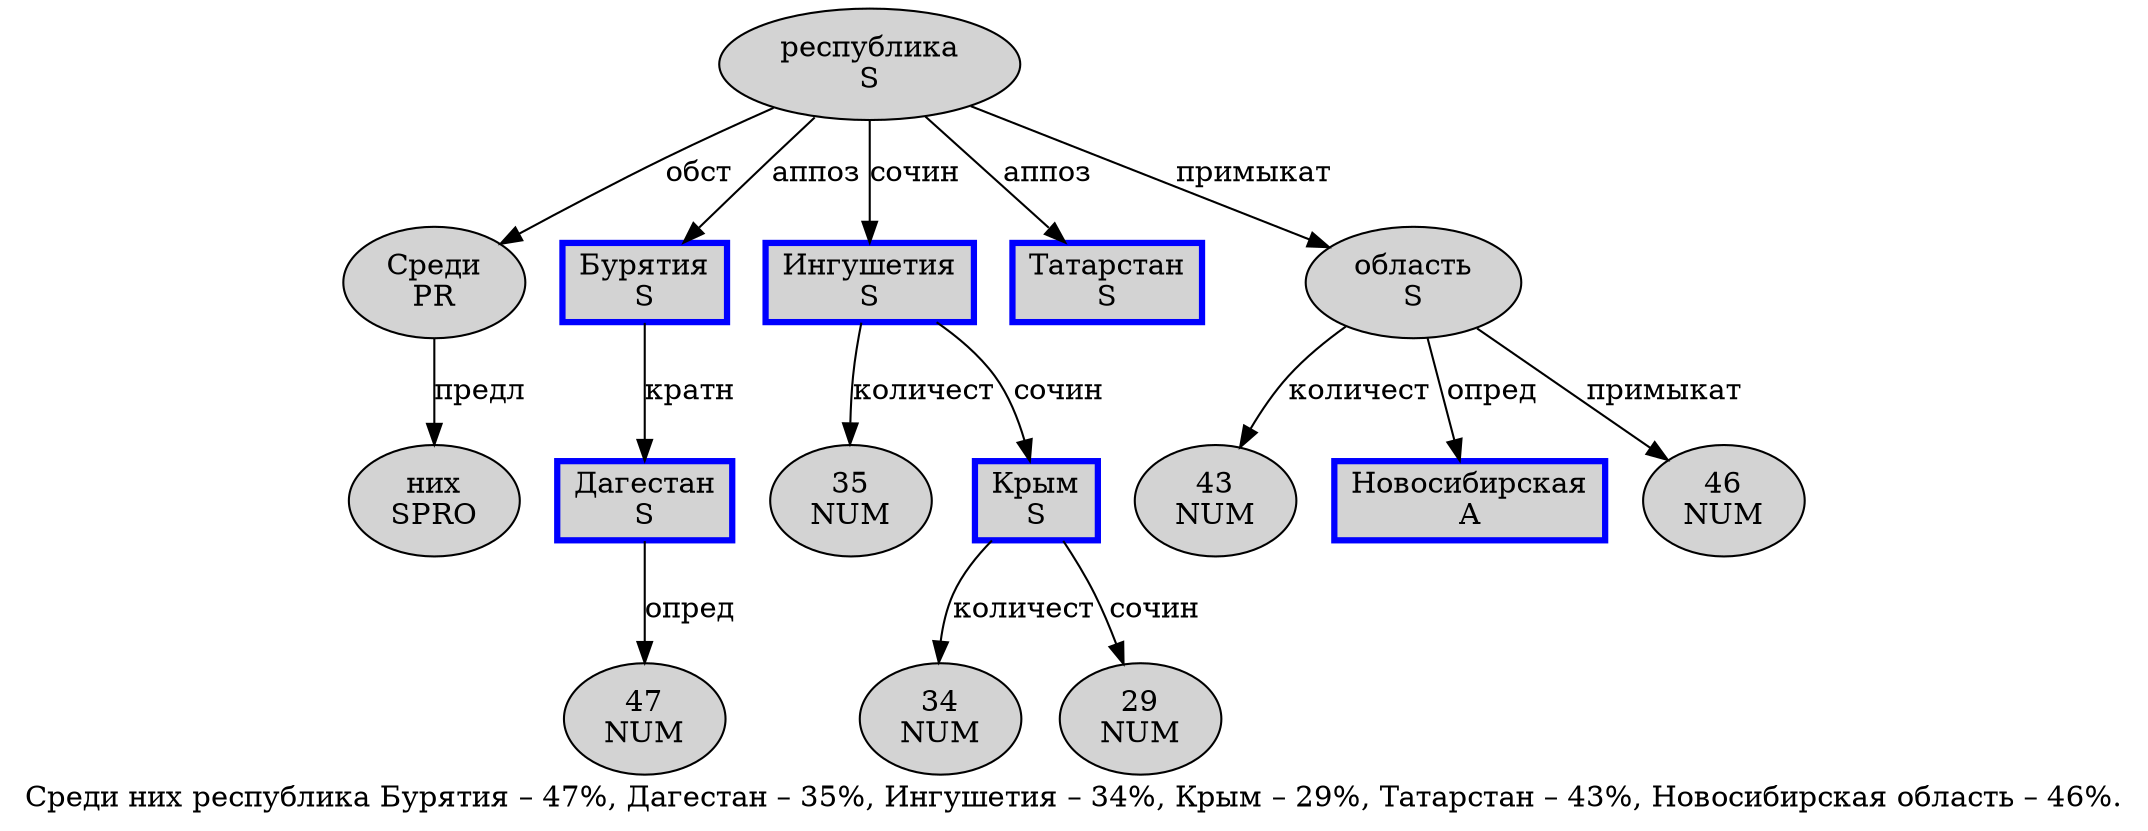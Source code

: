 digraph SENTENCE_788 {
	graph [label="Среди них республика Бурятия – 47%, Дагестан – 35%, Ингушетия – 34%, Крым – 29%, Татарстан – 43%, Новосибирская область – 46%."]
	node [style=filled]
		0 [label="Среди
PR" color="" fillcolor=lightgray penwidth=1 shape=ellipse]
		1 [label="них
SPRO" color="" fillcolor=lightgray penwidth=1 shape=ellipse]
		2 [label="республика
S" color="" fillcolor=lightgray penwidth=1 shape=ellipse]
		3 [label="Бурятия
S" color=blue fillcolor=lightgray penwidth=3 shape=box]
		5 [label="47
NUM" color="" fillcolor=lightgray penwidth=1 shape=ellipse]
		8 [label="Дагестан
S" color=blue fillcolor=lightgray penwidth=3 shape=box]
		10 [label="35
NUM" color="" fillcolor=lightgray penwidth=1 shape=ellipse]
		13 [label="Ингушетия
S" color=blue fillcolor=lightgray penwidth=3 shape=box]
		15 [label="34
NUM" color="" fillcolor=lightgray penwidth=1 shape=ellipse]
		18 [label="Крым
S" color=blue fillcolor=lightgray penwidth=3 shape=box]
		20 [label="29
NUM" color="" fillcolor=lightgray penwidth=1 shape=ellipse]
		23 [label="Татарстан
S" color=blue fillcolor=lightgray penwidth=3 shape=box]
		25 [label="43
NUM" color="" fillcolor=lightgray penwidth=1 shape=ellipse]
		28 [label="Новосибирская
A" color=blue fillcolor=lightgray penwidth=3 shape=box]
		29 [label="область
S" color="" fillcolor=lightgray penwidth=1 shape=ellipse]
		31 [label="46
NUM" color="" fillcolor=lightgray penwidth=1 shape=ellipse]
			8 -> 5 [label="опред"]
			29 -> 25 [label="количест"]
			29 -> 28 [label="опред"]
			29 -> 31 [label="примыкат"]
			2 -> 0 [label="обст"]
			2 -> 3 [label="аппоз"]
			2 -> 13 [label="сочин"]
			2 -> 23 [label="аппоз"]
			2 -> 29 [label="примыкат"]
			18 -> 15 [label="количест"]
			18 -> 20 [label="сочин"]
			13 -> 10 [label="количест"]
			13 -> 18 [label="сочин"]
			3 -> 8 [label="кратн"]
			0 -> 1 [label="предл"]
}